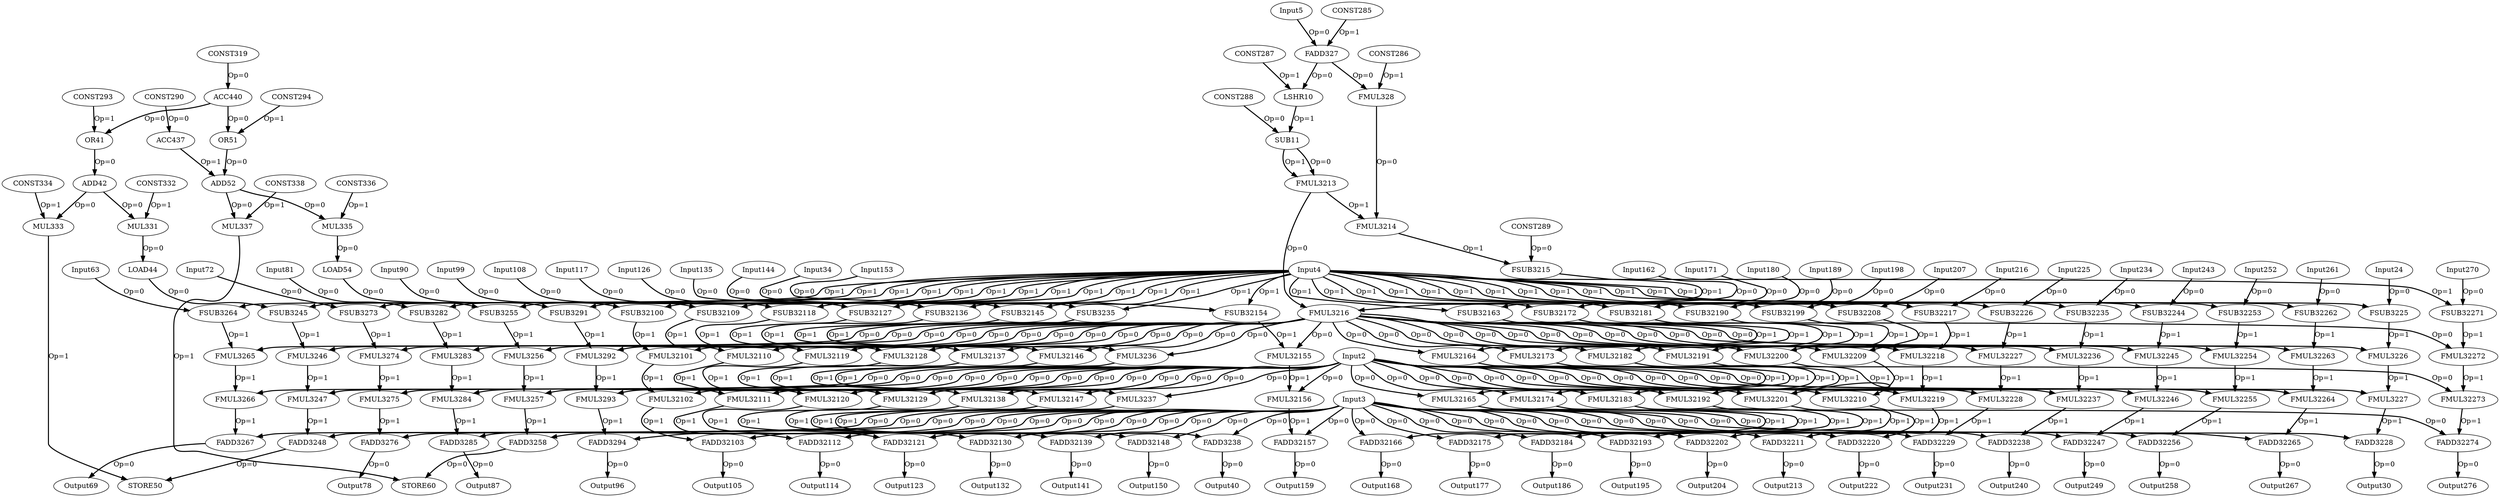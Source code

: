 Digraph G {
Input2[opcode=Input, ref_name="arg", size="0", offset="0, 0", pattern="0, 4"];
Input3[opcode=Input, ref_name="arg1", size="0", offset="0, 0", pattern="0, 4"];
Input4[opcode=Input, ref_name="arg2", size="0", offset="0, 0", pattern="0, 4"];
Input5[opcode=Input, ref_name="arg3", size="0", offset="0, 0", pattern="0, 4"];
FADD327[opcode=FADD32];
FMUL328[opcode=FMUL32];
LSHR10[opcode=LSHR];
SUB11[opcode=SUB];
FMUL3213[opcode=FMUL32];
FMUL3214[opcode=FMUL32];
FSUB3215[opcode=FSUB32];
FMUL3216[opcode=FMUL32];
Input24[opcode=Input, ref_name="arg4", size="7060", offset="0, 0", pattern="112, 4, 112, 16"];
FSUB3225[opcode=FSUB32];
FMUL3226[opcode=FMUL32];
FMUL3227[opcode=FMUL32];
FADD3228[opcode=FADD32];
Output30[opcode=Output, ref_name="arg5", size="7060", offset="0, 0", pattern="112, 4, 112, 16"];
Input34[opcode=Input, ref_name="arg4", size="7060", offset="0, 4", pattern="112, 4, 112, 16"];
FSUB3235[opcode=FSUB32];
FMUL3236[opcode=FMUL32];
FMUL3237[opcode=FMUL32];
FADD3238[opcode=FADD32];
Output40[opcode=Output, ref_name="arg5", size="7064", offset="0, 4", pattern="112, 4, 112, 16"];
OR41[opcode=OR];
ADD42[opcode=ADD];
LOAD44[opcode=LOAD, ref_name="arg4", size="7060", offset="0, 0", cycles="64"];
FSUB3245[opcode=FSUB32];
FMUL3246[opcode=FMUL32];
FMUL3247[opcode=FMUL32];
FADD3248[opcode=FADD32];
STORE50[opcode=STORE, ref_name="arg5", size="4", offset="0, 0", cycles="64"];
OR51[opcode=OR];
ADD52[opcode=ADD];
LOAD54[opcode=LOAD, ref_name="arg4", size="7060", offset="0, 0", cycles="64"];
FSUB3255[opcode=FSUB32];
FMUL3256[opcode=FMUL32];
FMUL3257[opcode=FMUL32];
FADD3258[opcode=FADD32];
STORE60[opcode=STORE, ref_name="arg5", size="4", offset="0, 0", cycles="64"];
Input63[opcode=Input, ref_name="arg4", size="7060", offset="0, 16", pattern="112, 4, 112, 16"];
FSUB3264[opcode=FSUB32];
FMUL3265[opcode=FMUL32];
FMUL3266[opcode=FMUL32];
FADD3267[opcode=FADD32];
Output69[opcode=Output, ref_name="arg5", size="7060", offset="16, 0", pattern="112, 4, 112, 16"];
Input72[opcode=Input, ref_name="arg4", size="7060", offset="0, 20", pattern="112, 4, 112, 16"];
FSUB3273[opcode=FSUB32];
FMUL3274[opcode=FMUL32];
FMUL3275[opcode=FMUL32];
FADD3276[opcode=FADD32];
Output78[opcode=Output, ref_name="arg5", size="7064", offset="16, 4", pattern="112, 4, 112, 16"];
Input81[opcode=Input, ref_name="arg4", size="7060", offset="0, 24", pattern="112, 4, 112, 16"];
FSUB3282[opcode=FSUB32];
FMUL3283[opcode=FMUL32];
FMUL3284[opcode=FMUL32];
FADD3285[opcode=FADD32];
Output87[opcode=Output, ref_name="arg5", size="7060", offset="24, 0", pattern="112, 4, 112, 16"];
Input90[opcode=Input, ref_name="arg4", size="7060", offset="0, 28", pattern="112, 4, 112, 16"];
FSUB3291[opcode=FSUB32];
FMUL3292[opcode=FMUL32];
FMUL3293[opcode=FMUL32];
FADD3294[opcode=FADD32];
Output96[opcode=Output, ref_name="arg5", size="7064", offset="24, 4", pattern="112, 4, 112, 16"];
Input99[opcode=Input, ref_name="arg4", size="7060", offset="0, 32", pattern="112, 4, 112, 16"];
FSUB32100[opcode=FSUB32];
FMUL32101[opcode=FMUL32];
FMUL32102[opcode=FMUL32];
FADD32103[opcode=FADD32];
Output105[opcode=Output, ref_name="arg5", size="7060", offset="32, 0", pattern="112, 4, 112, 16"];
Input108[opcode=Input, ref_name="arg4", size="7060", offset="0, 36", pattern="112, 4, 112, 16"];
FSUB32109[opcode=FSUB32];
FMUL32110[opcode=FMUL32];
FMUL32111[opcode=FMUL32];
FADD32112[opcode=FADD32];
Output114[opcode=Output, ref_name="arg5", size="7064", offset="32, 4", pattern="112, 4, 112, 16"];
Input117[opcode=Input, ref_name="arg4", size="7060", offset="0, 40", pattern="112, 4, 112, 16"];
FSUB32118[opcode=FSUB32];
FMUL32119[opcode=FMUL32];
FMUL32120[opcode=FMUL32];
FADD32121[opcode=FADD32];
Output123[opcode=Output, ref_name="arg5", size="7060", offset="40, 0", pattern="112, 4, 112, 16"];
Input126[opcode=Input, ref_name="arg4", size="7060", offset="0, 44", pattern="112, 4, 112, 16"];
FSUB32127[opcode=FSUB32];
FMUL32128[opcode=FMUL32];
FMUL32129[opcode=FMUL32];
FADD32130[opcode=FADD32];
Output132[opcode=Output, ref_name="arg5", size="7064", offset="40, 4", pattern="112, 4, 112, 16"];
Input135[opcode=Input, ref_name="arg4", size="7060", offset="0, 48", pattern="112, 4, 112, 16"];
FSUB32136[opcode=FSUB32];
FMUL32137[opcode=FMUL32];
FMUL32138[opcode=FMUL32];
FADD32139[opcode=FADD32];
Output141[opcode=Output, ref_name="arg5", size="7060", offset="48, 0", pattern="112, 4, 112, 16"];
Input144[opcode=Input, ref_name="arg4", size="7060", offset="0, 52", pattern="112, 4, 112, 16"];
FSUB32145[opcode=FSUB32];
FMUL32146[opcode=FMUL32];
FMUL32147[opcode=FMUL32];
FADD32148[opcode=FADD32];
Output150[opcode=Output, ref_name="arg5", size="7064", offset="48, 4", pattern="112, 4, 112, 16"];
Input153[opcode=Input, ref_name="arg4", size="7060", offset="0, 56", pattern="112, 4, 112, 16"];
FSUB32154[opcode=FSUB32];
FMUL32155[opcode=FMUL32];
FMUL32156[opcode=FMUL32];
FADD32157[opcode=FADD32];
Output159[opcode=Output, ref_name="arg5", size="7060", offset="56, 0", pattern="112, 4, 112, 16"];
Input162[opcode=Input, ref_name="arg4", size="7060", offset="0, 60", pattern="112, 4, 112, 16"];
FSUB32163[opcode=FSUB32];
FMUL32164[opcode=FMUL32];
FMUL32165[opcode=FMUL32];
FADD32166[opcode=FADD32];
Output168[opcode=Output, ref_name="arg5", size="7064", offset="56, 4", pattern="112, 4, 112, 16"];
Input171[opcode=Input, ref_name="arg4", size="7060", offset="0, 64", pattern="112, 4, 112, 16"];
FSUB32172[opcode=FSUB32];
FMUL32173[opcode=FMUL32];
FMUL32174[opcode=FMUL32];
FADD32175[opcode=FADD32];
Output177[opcode=Output, ref_name="arg5", size="7060", offset="64, 0", pattern="112, 4, 112, 16"];
Input180[opcode=Input, ref_name="arg4", size="7060", offset="0, 68", pattern="112, 4, 112, 16"];
FSUB32181[opcode=FSUB32];
FMUL32182[opcode=FMUL32];
FMUL32183[opcode=FMUL32];
FADD32184[opcode=FADD32];
Output186[opcode=Output, ref_name="arg5", size="7064", offset="64, 4", pattern="112, 4, 112, 16"];
Input189[opcode=Input, ref_name="arg4", size="7060", offset="0, 72", pattern="112, 4, 112, 16"];
FSUB32190[opcode=FSUB32];
FMUL32191[opcode=FMUL32];
FMUL32192[opcode=FMUL32];
FADD32193[opcode=FADD32];
Output195[opcode=Output, ref_name="arg5", size="7060", offset="72, 0", pattern="112, 4, 112, 16"];
Input198[opcode=Input, ref_name="arg4", size="7060", offset="0, 76", pattern="112, 4, 112, 16"];
FSUB32199[opcode=FSUB32];
FMUL32200[opcode=FMUL32];
FMUL32201[opcode=FMUL32];
FADD32202[opcode=FADD32];
Output204[opcode=Output, ref_name="arg5", size="7064", offset="72, 4", pattern="112, 4, 112, 16"];
Input207[opcode=Input, ref_name="arg4", size="7060", offset="0, 80", pattern="112, 4, 112, 16"];
FSUB32208[opcode=FSUB32];
FMUL32209[opcode=FMUL32];
FMUL32210[opcode=FMUL32];
FADD32211[opcode=FADD32];
Output213[opcode=Output, ref_name="arg5", size="7060", offset="80, 0", pattern="112, 4, 112, 16"];
Input216[opcode=Input, ref_name="arg4", size="7060", offset="0, 84", pattern="112, 4, 112, 16"];
FSUB32217[opcode=FSUB32];
FMUL32218[opcode=FMUL32];
FMUL32219[opcode=FMUL32];
FADD32220[opcode=FADD32];
Output222[opcode=Output, ref_name="arg5", size="7064", offset="80, 4", pattern="112, 4, 112, 16"];
Input225[opcode=Input, ref_name="arg4", size="7060", offset="0, 88", pattern="112, 4, 112, 16"];
FSUB32226[opcode=FSUB32];
FMUL32227[opcode=FMUL32];
FMUL32228[opcode=FMUL32];
FADD32229[opcode=FADD32];
Output231[opcode=Output, ref_name="arg5", size="7060", offset="88, 0", pattern="112, 4, 112, 16"];
Input234[opcode=Input, ref_name="arg4", size="7060", offset="0, 92", pattern="112, 4, 112, 16"];
FSUB32235[opcode=FSUB32];
FMUL32236[opcode=FMUL32];
FMUL32237[opcode=FMUL32];
FADD32238[opcode=FADD32];
Output240[opcode=Output, ref_name="arg5", size="7064", offset="88, 4", pattern="112, 4, 112, 16"];
Input243[opcode=Input, ref_name="arg4", size="7060", offset="0, 96", pattern="112, 4, 112, 16"];
FSUB32244[opcode=FSUB32];
FMUL32245[opcode=FMUL32];
FMUL32246[opcode=FMUL32];
FADD32247[opcode=FADD32];
Output249[opcode=Output, ref_name="arg5", size="7060", offset="96, 0", pattern="112, 4, 112, 16"];
Input252[opcode=Input, ref_name="arg4", size="7060", offset="0, 100", pattern="112, 4, 112, 16"];
FSUB32253[opcode=FSUB32];
FMUL32254[opcode=FMUL32];
FMUL32255[opcode=FMUL32];
FADD32256[opcode=FADD32];
Output258[opcode=Output, ref_name="arg5", size="7064", offset="96, 4", pattern="112, 4, 112, 16"];
Input261[opcode=Input, ref_name="arg4", size="7060", offset="0, 104", pattern="112, 4, 112, 16"];
FSUB32262[opcode=FSUB32];
FMUL32263[opcode=FMUL32];
FMUL32264[opcode=FMUL32];
FADD32265[opcode=FADD32];
Output267[opcode=Output, ref_name="arg5", size="7060", offset="104, 0", pattern="112, 4, 112, 16"];
Input270[opcode=Input, ref_name="arg4", size="7060", offset="0, 108", pattern="112, 4, 112, 16"];
FSUB32271[opcode=FSUB32];
FMUL32272[opcode=FMUL32];
FMUL32273[opcode=FMUL32];
FADD32274[opcode=FADD32];
Output276[opcode=Output, ref_name="arg5", size="7064", offset="104, 4", pattern="112, 4, 112, 16"];
CONST285[opcode=CONST, value=925353388];
CONST286[opcode=CONST, value=1056964608];
CONST287[opcode=CONST, value=1];
CONST288[opcode=CONST, value=1597463007];
CONST289[opcode=CONST, value=1069547520];
CONST290[opcode=CONST, value=112];
CONST293[opcode=CONST, value=2];
CONST294[opcode=CONST, value=3];
CONST319[opcode=CONST, value=28];
MUL331[opcode=MUL];
CONST332[opcode=CONST, value=4];
MUL333[opcode=MUL];
CONST334[opcode=CONST, value=4];
MUL335[opcode=MUL];
CONST336[opcode=CONST, value=4];
MUL337[opcode=MUL];
CONST338[opcode=CONST, value=4];
ACC437[opcode=ACC, acc_params="0, 16, 4, 1", acc_first=0];
ACC440[opcode=ACC, acc_params="0, 4, 1, 16", acc_first=0];
Input2 -> FMUL32273[operand = 0 ,color = black, style = bold, label = "Op=0"];
Input2 -> FMUL32264[operand = 0 ,color = black, style = bold, label = "Op=0"];
Input2 -> FMUL32255[operand = 0 ,color = black, style = bold, label = "Op=0"];
Input2 -> FMUL32246[operand = 0 ,color = black, style = bold, label = "Op=0"];
Input2 -> FMUL32237[operand = 0 ,color = black, style = bold, label = "Op=0"];
Input2 -> FMUL32228[operand = 0 ,color = black, style = bold, label = "Op=0"];
Input2 -> FMUL32219[operand = 0 ,color = black, style = bold, label = "Op=0"];
Input2 -> FMUL32210[operand = 0 ,color = black, style = bold, label = "Op=0"];
Input2 -> FMUL32201[operand = 0 ,color = black, style = bold, label = "Op=0"];
Input2 -> FMUL32192[operand = 0 ,color = black, style = bold, label = "Op=0"];
Input2 -> FMUL32183[operand = 0 ,color = black, style = bold, label = "Op=0"];
Input2 -> FMUL32174[operand = 0 ,color = black, style = bold, label = "Op=0"];
Input2 -> FMUL32165[operand = 0 ,color = black, style = bold, label = "Op=0"];
Input2 -> FMUL32156[operand = 0 ,color = black, style = bold, label = "Op=0"];
Input2 -> FMUL32147[operand = 0 ,color = black, style = bold, label = "Op=0"];
Input2 -> FMUL32138[operand = 0 ,color = black, style = bold, label = "Op=0"];
Input2 -> FMUL32129[operand = 0 ,color = black, style = bold, label = "Op=0"];
Input2 -> FMUL32120[operand = 0 ,color = black, style = bold, label = "Op=0"];
Input2 -> FMUL32111[operand = 0 ,color = black, style = bold, label = "Op=0"];
Input2 -> FMUL32102[operand = 0 ,color = black, style = bold, label = "Op=0"];
Input2 -> FMUL3293[operand = 0 ,color = black, style = bold, label = "Op=0"];
Input2 -> FMUL3284[operand = 0 ,color = black, style = bold, label = "Op=0"];
Input2 -> FMUL3275[operand = 0 ,color = black, style = bold, label = "Op=0"];
Input2 -> FMUL3266[operand = 0 ,color = black, style = bold, label = "Op=0"];
Input2 -> FMUL3257[operand = 0 ,color = black, style = bold, label = "Op=0"];
Input2 -> FMUL3247[operand = 0 ,color = black, style = bold, label = "Op=0"];
Input2 -> FMUL3237[operand = 0 ,color = black, style = bold, label = "Op=0"];
Input2 -> FMUL3227[operand = 0 ,color = black, style = bold, label = "Op=0"];
Input3 -> FADD32274[operand = 0 ,color = black, style = bold, label = "Op=0"];
Input3 -> FADD32265[operand = 0 ,color = black, style = bold, label = "Op=0"];
Input3 -> FADD32256[operand = 0 ,color = black, style = bold, label = "Op=0"];
Input3 -> FADD32247[operand = 0 ,color = black, style = bold, label = "Op=0"];
Input3 -> FADD32238[operand = 0 ,color = black, style = bold, label = "Op=0"];
Input3 -> FADD32229[operand = 0 ,color = black, style = bold, label = "Op=0"];
Input3 -> FADD32220[operand = 0 ,color = black, style = bold, label = "Op=0"];
Input3 -> FADD32211[operand = 0 ,color = black, style = bold, label = "Op=0"];
Input3 -> FADD32202[operand = 0 ,color = black, style = bold, label = "Op=0"];
Input3 -> FADD32193[operand = 0 ,color = black, style = bold, label = "Op=0"];
Input3 -> FADD32184[operand = 0 ,color = black, style = bold, label = "Op=0"];
Input3 -> FADD32175[operand = 0 ,color = black, style = bold, label = "Op=0"];
Input3 -> FADD32166[operand = 0 ,color = black, style = bold, label = "Op=0"];
Input3 -> FADD32157[operand = 0 ,color = black, style = bold, label = "Op=0"];
Input3 -> FADD32148[operand = 0 ,color = black, style = bold, label = "Op=0"];
Input3 -> FADD32139[operand = 0 ,color = black, style = bold, label = "Op=0"];
Input3 -> FADD32130[operand = 0 ,color = black, style = bold, label = "Op=0"];
Input3 -> FADD32121[operand = 0 ,color = black, style = bold, label = "Op=0"];
Input3 -> FADD32112[operand = 0 ,color = black, style = bold, label = "Op=0"];
Input3 -> FADD32103[operand = 0 ,color = black, style = bold, label = "Op=0"];
Input3 -> FADD3294[operand = 0 ,color = black, style = bold, label = "Op=0"];
Input3 -> FADD3285[operand = 0 ,color = black, style = bold, label = "Op=0"];
Input3 -> FADD3276[operand = 0 ,color = black, style = bold, label = "Op=0"];
Input3 -> FADD3267[operand = 0 ,color = black, style = bold, label = "Op=0"];
Input3 -> FADD3258[operand = 0 ,color = black, style = bold, label = "Op=0"];
Input3 -> FADD3248[operand = 0 ,color = black, style = bold, label = "Op=0"];
Input3 -> FADD3238[operand = 0 ,color = black, style = bold, label = "Op=0"];
Input3 -> FADD3228[operand = 0 ,color = black, style = bold, label = "Op=0"];
Input4 -> FSUB32271[operand = 1 ,color = black, style = bold, label = "Op=1"];
Input4 -> FSUB32262[operand = 1 ,color = black, style = bold, label = "Op=1"];
Input4 -> FSUB32253[operand = 1 ,color = black, style = bold, label = "Op=1"];
Input4 -> FSUB32244[operand = 1 ,color = black, style = bold, label = "Op=1"];
Input4 -> FSUB32235[operand = 1 ,color = black, style = bold, label = "Op=1"];
Input4 -> FSUB32226[operand = 1 ,color = black, style = bold, label = "Op=1"];
Input4 -> FSUB32217[operand = 1 ,color = black, style = bold, label = "Op=1"];
Input4 -> FSUB32208[operand = 1 ,color = black, style = bold, label = "Op=1"];
Input4 -> FSUB32199[operand = 1 ,color = black, style = bold, label = "Op=1"];
Input4 -> FSUB32190[operand = 1 ,color = black, style = bold, label = "Op=1"];
Input4 -> FSUB32181[operand = 1 ,color = black, style = bold, label = "Op=1"];
Input4 -> FSUB32172[operand = 1 ,color = black, style = bold, label = "Op=1"];
Input4 -> FSUB32163[operand = 1 ,color = black, style = bold, label = "Op=1"];
Input4 -> FSUB32154[operand = 1 ,color = black, style = bold, label = "Op=1"];
Input4 -> FSUB32145[operand = 1 ,color = black, style = bold, label = "Op=1"];
Input4 -> FSUB32136[operand = 1 ,color = black, style = bold, label = "Op=1"];
Input4 -> FSUB32127[operand = 1 ,color = black, style = bold, label = "Op=1"];
Input4 -> FSUB32118[operand = 1 ,color = black, style = bold, label = "Op=1"];
Input4 -> FSUB32109[operand = 1 ,color = black, style = bold, label = "Op=1"];
Input4 -> FSUB32100[operand = 1 ,color = black, style = bold, label = "Op=1"];
Input4 -> FSUB3291[operand = 1 ,color = black, style = bold, label = "Op=1"];
Input4 -> FSUB3282[operand = 1 ,color = black, style = bold, label = "Op=1"];
Input4 -> FSUB3273[operand = 1 ,color = black, style = bold, label = "Op=1"];
Input4 -> FSUB3264[operand = 1 ,color = black, style = bold, label = "Op=1"];
Input4 -> FSUB3255[operand = 1 ,color = black, style = bold, label = "Op=1"];
Input4 -> FSUB3245[operand = 1 ,color = black, style = bold, label = "Op=1"];
Input4 -> FSUB3235[operand = 1 ,color = black, style = bold, label = "Op=1"];
Input4 -> FSUB3225[operand = 1 ,color = black, style = bold, label = "Op=1"];
Input5 -> FADD327[operand = 0 ,color = black, style = bold, label = "Op=0"];
CONST285 -> FADD327[operand = 1 ,color = black, style = bold, label = "Op=1"];
FADD327 -> FMUL328[operand = 0 ,color = black, style = bold, label = "Op=0"];
CONST286 -> FMUL328[operand = 1 ,color = black, style = bold, label = "Op=1"];
FMUL328 -> FMUL3214[operand = 0 ,color = black, style = bold, label = "Op=0"];
CONST287 -> LSHR10[operand = 1 ,color = black, style = bold, label = "Op=1"];
LSHR10 -> SUB11[operand = 1 ,color = black, style = bold, label = "Op=1"];
CONST288 -> SUB11[operand = 0 ,color = black, style = bold, label = "Op=0"];
FMUL3213 -> FMUL3216[operand = 0 ,color = black, style = bold, label = "Op=0"];
FMUL3213 -> FMUL3214[operand = 1 ,color = black, style = bold, label = "Op=1"];
FMUL3214 -> FSUB3215[operand = 1 ,color = black, style = bold, label = "Op=1"];
CONST289 -> FSUB3215[operand = 0 ,color = black, style = bold, label = "Op=0"];
FSUB3215 -> FMUL3216[operand = 1 ,color = black, style = bold, label = "Op=1"];
FMUL3216 -> FMUL32272[operand = 0 ,color = black, style = bold, label = "Op=0"];
FMUL3216 -> FMUL32263[operand = 0 ,color = black, style = bold, label = "Op=0"];
FMUL3216 -> FMUL32254[operand = 0 ,color = black, style = bold, label = "Op=0"];
FMUL3216 -> FMUL32245[operand = 0 ,color = black, style = bold, label = "Op=0"];
FMUL3216 -> FMUL32236[operand = 0 ,color = black, style = bold, label = "Op=0"];
FMUL3216 -> FMUL32227[operand = 0 ,color = black, style = bold, label = "Op=0"];
FMUL3216 -> FMUL32218[operand = 0 ,color = black, style = bold, label = "Op=0"];
FMUL3216 -> FMUL32209[operand = 0 ,color = black, style = bold, label = "Op=0"];
FMUL3216 -> FMUL32200[operand = 0 ,color = black, style = bold, label = "Op=0"];
FMUL3216 -> FMUL32191[operand = 0 ,color = black, style = bold, label = "Op=0"];
FMUL3216 -> FMUL32182[operand = 0 ,color = black, style = bold, label = "Op=0"];
FMUL3216 -> FMUL32173[operand = 0 ,color = black, style = bold, label = "Op=0"];
FMUL3216 -> FMUL32164[operand = 0 ,color = black, style = bold, label = "Op=0"];
FMUL3216 -> FMUL32155[operand = 0 ,color = black, style = bold, label = "Op=0"];
FMUL3216 -> FMUL32146[operand = 0 ,color = black, style = bold, label = "Op=0"];
FMUL3216 -> FMUL32137[operand = 0 ,color = black, style = bold, label = "Op=0"];
FMUL3216 -> FMUL32128[operand = 0 ,color = black, style = bold, label = "Op=0"];
FMUL3216 -> FMUL32119[operand = 0 ,color = black, style = bold, label = "Op=0"];
FMUL3216 -> FMUL32110[operand = 0 ,color = black, style = bold, label = "Op=0"];
FMUL3216 -> FMUL32101[operand = 0 ,color = black, style = bold, label = "Op=0"];
FMUL3216 -> FMUL3292[operand = 0 ,color = black, style = bold, label = "Op=0"];
FMUL3216 -> FMUL3283[operand = 0 ,color = black, style = bold, label = "Op=0"];
FMUL3216 -> FMUL3274[operand = 0 ,color = black, style = bold, label = "Op=0"];
FMUL3216 -> FMUL3265[operand = 0 ,color = black, style = bold, label = "Op=0"];
FMUL3216 -> FMUL3256[operand = 0 ,color = black, style = bold, label = "Op=0"];
FMUL3216 -> FMUL3246[operand = 0 ,color = black, style = bold, label = "Op=0"];
FMUL3216 -> FMUL3236[operand = 0 ,color = black, style = bold, label = "Op=0"];
FMUL3216 -> FMUL3226[operand = 0 ,color = black, style = bold, label = "Op=0"];
Input24 -> FSUB3225[operand = 0 ,color = black, style = bold, label = "Op=0"];
FSUB3225 -> FMUL3226[operand = 1 ,color = black, style = bold, label = "Op=1"];
FMUL3226 -> FMUL3227[operand = 1 ,color = black, style = bold, label = "Op=1"];
FMUL3227 -> FADD3228[operand = 1 ,color = black, style = bold, label = "Op=1"];
FADD3228 -> Output30[operand = 0 ,color = black, style = bold, label = "Op=0"];
Input34 -> FSUB3235[operand = 0 ,color = black, style = bold, label = "Op=0"];
FSUB3235 -> FMUL3236[operand = 1 ,color = black, style = bold, label = "Op=1"];
FMUL3236 -> FMUL3237[operand = 1 ,color = black, style = bold, label = "Op=1"];
FMUL3237 -> FADD3238[operand = 1 ,color = black, style = bold, label = "Op=1"];
FADD3238 -> Output40[operand = 0 ,color = black, style = bold, label = "Op=0"];
CONST293 -> OR41[operand = 1 ,color = black, style = bold, label = "Op=1"];
OR41 -> ADD42[operand = 0 ,color = black, style = bold, label = "Op=0"];
LOAD44 -> FSUB3245[operand = 0 ,color = black, style = bold, label = "Op=0"];
FSUB3245 -> FMUL3246[operand = 1 ,color = black, style = bold, label = "Op=1"];
FMUL3246 -> FMUL3247[operand = 1 ,color = black, style = bold, label = "Op=1"];
FMUL3247 -> FADD3248[operand = 1 ,color = black, style = bold, label = "Op=1"];
FADD3248 -> STORE50[operand = 0 ,color = black, style = bold, label = "Op=0"];
CONST294 -> OR51[operand = 1 ,color = black, style = bold, label = "Op=1"];
OR51 -> ADD52[operand = 0 ,color = black, style = bold, label = "Op=0"];
LOAD54 -> FSUB3255[operand = 0 ,color = black, style = bold, label = "Op=0"];
FSUB3255 -> FMUL3256[operand = 1 ,color = black, style = bold, label = "Op=1"];
FMUL3256 -> FMUL3257[operand = 1 ,color = black, style = bold, label = "Op=1"];
FMUL3257 -> FADD3258[operand = 1 ,color = black, style = bold, label = "Op=1"];
FADD3258 -> STORE60[operand = 0 ,color = black, style = bold, label = "Op=0"];
Input63 -> FSUB3264[operand = 0 ,color = black, style = bold, label = "Op=0"];
FSUB3264 -> FMUL3265[operand = 1 ,color = black, style = bold, label = "Op=1"];
FMUL3265 -> FMUL3266[operand = 1 ,color = black, style = bold, label = "Op=1"];
FMUL3266 -> FADD3267[operand = 1 ,color = black, style = bold, label = "Op=1"];
FADD3267 -> Output69[operand = 0 ,color = black, style = bold, label = "Op=0"];
Input72 -> FSUB3273[operand = 0 ,color = black, style = bold, label = "Op=0"];
FSUB3273 -> FMUL3274[operand = 1 ,color = black, style = bold, label = "Op=1"];
FMUL3274 -> FMUL3275[operand = 1 ,color = black, style = bold, label = "Op=1"];
FMUL3275 -> FADD3276[operand = 1 ,color = black, style = bold, label = "Op=1"];
FADD3276 -> Output78[operand = 0 ,color = black, style = bold, label = "Op=0"];
Input81 -> FSUB3282[operand = 0 ,color = black, style = bold, label = "Op=0"];
FSUB3282 -> FMUL3283[operand = 1 ,color = black, style = bold, label = "Op=1"];
FMUL3283 -> FMUL3284[operand = 1 ,color = black, style = bold, label = "Op=1"];
FMUL3284 -> FADD3285[operand = 1 ,color = black, style = bold, label = "Op=1"];
FADD3285 -> Output87[operand = 0 ,color = black, style = bold, label = "Op=0"];
Input90 -> FSUB3291[operand = 0 ,color = black, style = bold, label = "Op=0"];
FSUB3291 -> FMUL3292[operand = 1 ,color = black, style = bold, label = "Op=1"];
FMUL3292 -> FMUL3293[operand = 1 ,color = black, style = bold, label = "Op=1"];
FMUL3293 -> FADD3294[operand = 1 ,color = black, style = bold, label = "Op=1"];
FADD3294 -> Output96[operand = 0 ,color = black, style = bold, label = "Op=0"];
Input99 -> FSUB32100[operand = 0 ,color = black, style = bold, label = "Op=0"];
FSUB32100 -> FMUL32101[operand = 1 ,color = black, style = bold, label = "Op=1"];
FMUL32101 -> FMUL32102[operand = 1 ,color = black, style = bold, label = "Op=1"];
FMUL32102 -> FADD32103[operand = 1 ,color = black, style = bold, label = "Op=1"];
FADD32103 -> Output105[operand = 0 ,color = black, style = bold, label = "Op=0"];
Input108 -> FSUB32109[operand = 0 ,color = black, style = bold, label = "Op=0"];
FSUB32109 -> FMUL32110[operand = 1 ,color = black, style = bold, label = "Op=1"];
FMUL32110 -> FMUL32111[operand = 1 ,color = black, style = bold, label = "Op=1"];
FMUL32111 -> FADD32112[operand = 1 ,color = black, style = bold, label = "Op=1"];
FADD32112 -> Output114[operand = 0 ,color = black, style = bold, label = "Op=0"];
Input117 -> FSUB32118[operand = 0 ,color = black, style = bold, label = "Op=0"];
FSUB32118 -> FMUL32119[operand = 1 ,color = black, style = bold, label = "Op=1"];
FMUL32119 -> FMUL32120[operand = 1 ,color = black, style = bold, label = "Op=1"];
FMUL32120 -> FADD32121[operand = 1 ,color = black, style = bold, label = "Op=1"];
FADD32121 -> Output123[operand = 0 ,color = black, style = bold, label = "Op=0"];
Input126 -> FSUB32127[operand = 0 ,color = black, style = bold, label = "Op=0"];
FSUB32127 -> FMUL32128[operand = 1 ,color = black, style = bold, label = "Op=1"];
FMUL32128 -> FMUL32129[operand = 1 ,color = black, style = bold, label = "Op=1"];
FMUL32129 -> FADD32130[operand = 1 ,color = black, style = bold, label = "Op=1"];
FADD32130 -> Output132[operand = 0 ,color = black, style = bold, label = "Op=0"];
Input135 -> FSUB32136[operand = 0 ,color = black, style = bold, label = "Op=0"];
FSUB32136 -> FMUL32137[operand = 1 ,color = black, style = bold, label = "Op=1"];
FMUL32137 -> FMUL32138[operand = 1 ,color = black, style = bold, label = "Op=1"];
FMUL32138 -> FADD32139[operand = 1 ,color = black, style = bold, label = "Op=1"];
FADD32139 -> Output141[operand = 0 ,color = black, style = bold, label = "Op=0"];
Input144 -> FSUB32145[operand = 0 ,color = black, style = bold, label = "Op=0"];
FSUB32145 -> FMUL32146[operand = 1 ,color = black, style = bold, label = "Op=1"];
FMUL32146 -> FMUL32147[operand = 1 ,color = black, style = bold, label = "Op=1"];
FMUL32147 -> FADD32148[operand = 1 ,color = black, style = bold, label = "Op=1"];
FADD32148 -> Output150[operand = 0 ,color = black, style = bold, label = "Op=0"];
Input153 -> FSUB32154[operand = 0 ,color = black, style = bold, label = "Op=0"];
FSUB32154 -> FMUL32155[operand = 1 ,color = black, style = bold, label = "Op=1"];
FMUL32155 -> FMUL32156[operand = 1 ,color = black, style = bold, label = "Op=1"];
FMUL32156 -> FADD32157[operand = 1 ,color = black, style = bold, label = "Op=1"];
FADD32157 -> Output159[operand = 0 ,color = black, style = bold, label = "Op=0"];
Input162 -> FSUB32163[operand = 0 ,color = black, style = bold, label = "Op=0"];
FSUB32163 -> FMUL32164[operand = 1 ,color = black, style = bold, label = "Op=1"];
FMUL32164 -> FMUL32165[operand = 1 ,color = black, style = bold, label = "Op=1"];
FMUL32165 -> FADD32166[operand = 1 ,color = black, style = bold, label = "Op=1"];
FADD32166 -> Output168[operand = 0 ,color = black, style = bold, label = "Op=0"];
Input171 -> FSUB32172[operand = 0 ,color = black, style = bold, label = "Op=0"];
FSUB32172 -> FMUL32173[operand = 1 ,color = black, style = bold, label = "Op=1"];
FMUL32173 -> FMUL32174[operand = 1 ,color = black, style = bold, label = "Op=1"];
FMUL32174 -> FADD32175[operand = 1 ,color = black, style = bold, label = "Op=1"];
FADD32175 -> Output177[operand = 0 ,color = black, style = bold, label = "Op=0"];
Input180 -> FSUB32181[operand = 0 ,color = black, style = bold, label = "Op=0"];
FSUB32181 -> FMUL32182[operand = 1 ,color = black, style = bold, label = "Op=1"];
FMUL32182 -> FMUL32183[operand = 1 ,color = black, style = bold, label = "Op=1"];
FMUL32183 -> FADD32184[operand = 1 ,color = black, style = bold, label = "Op=1"];
FADD32184 -> Output186[operand = 0 ,color = black, style = bold, label = "Op=0"];
Input189 -> FSUB32190[operand = 0 ,color = black, style = bold, label = "Op=0"];
FSUB32190 -> FMUL32191[operand = 1 ,color = black, style = bold, label = "Op=1"];
FMUL32191 -> FMUL32192[operand = 1 ,color = black, style = bold, label = "Op=1"];
FMUL32192 -> FADD32193[operand = 1 ,color = black, style = bold, label = "Op=1"];
FADD32193 -> Output195[operand = 0 ,color = black, style = bold, label = "Op=0"];
Input198 -> FSUB32199[operand = 0 ,color = black, style = bold, label = "Op=0"];
FSUB32199 -> FMUL32200[operand = 1 ,color = black, style = bold, label = "Op=1"];
FMUL32200 -> FMUL32201[operand = 1 ,color = black, style = bold, label = "Op=1"];
FMUL32201 -> FADD32202[operand = 1 ,color = black, style = bold, label = "Op=1"];
FADD32202 -> Output204[operand = 0 ,color = black, style = bold, label = "Op=0"];
Input207 -> FSUB32208[operand = 0 ,color = black, style = bold, label = "Op=0"];
FSUB32208 -> FMUL32209[operand = 1 ,color = black, style = bold, label = "Op=1"];
FMUL32209 -> FMUL32210[operand = 1 ,color = black, style = bold, label = "Op=1"];
FMUL32210 -> FADD32211[operand = 1 ,color = black, style = bold, label = "Op=1"];
FADD32211 -> Output213[operand = 0 ,color = black, style = bold, label = "Op=0"];
Input216 -> FSUB32217[operand = 0 ,color = black, style = bold, label = "Op=0"];
FSUB32217 -> FMUL32218[operand = 1 ,color = black, style = bold, label = "Op=1"];
FMUL32218 -> FMUL32219[operand = 1 ,color = black, style = bold, label = "Op=1"];
FMUL32219 -> FADD32220[operand = 1 ,color = black, style = bold, label = "Op=1"];
FADD32220 -> Output222[operand = 0 ,color = black, style = bold, label = "Op=0"];
Input225 -> FSUB32226[operand = 0 ,color = black, style = bold, label = "Op=0"];
FSUB32226 -> FMUL32227[operand = 1 ,color = black, style = bold, label = "Op=1"];
FMUL32227 -> FMUL32228[operand = 1 ,color = black, style = bold, label = "Op=1"];
FMUL32228 -> FADD32229[operand = 1 ,color = black, style = bold, label = "Op=1"];
FADD32229 -> Output231[operand = 0 ,color = black, style = bold, label = "Op=0"];
Input234 -> FSUB32235[operand = 0 ,color = black, style = bold, label = "Op=0"];
FSUB32235 -> FMUL32236[operand = 1 ,color = black, style = bold, label = "Op=1"];
FMUL32236 -> FMUL32237[operand = 1 ,color = black, style = bold, label = "Op=1"];
FMUL32237 -> FADD32238[operand = 1 ,color = black, style = bold, label = "Op=1"];
FADD32238 -> Output240[operand = 0 ,color = black, style = bold, label = "Op=0"];
Input243 -> FSUB32244[operand = 0 ,color = black, style = bold, label = "Op=0"];
FSUB32244 -> FMUL32245[operand = 1 ,color = black, style = bold, label = "Op=1"];
FMUL32245 -> FMUL32246[operand = 1 ,color = black, style = bold, label = "Op=1"];
FMUL32246 -> FADD32247[operand = 1 ,color = black, style = bold, label = "Op=1"];
FADD32247 -> Output249[operand = 0 ,color = black, style = bold, label = "Op=0"];
Input252 -> FSUB32253[operand = 0 ,color = black, style = bold, label = "Op=0"];
FSUB32253 -> FMUL32254[operand = 1 ,color = black, style = bold, label = "Op=1"];
FMUL32254 -> FMUL32255[operand = 1 ,color = black, style = bold, label = "Op=1"];
FMUL32255 -> FADD32256[operand = 1 ,color = black, style = bold, label = "Op=1"];
FADD32256 -> Output258[operand = 0 ,color = black, style = bold, label = "Op=0"];
Input261 -> FSUB32262[operand = 0 ,color = black, style = bold, label = "Op=0"];
FSUB32262 -> FMUL32263[operand = 1 ,color = black, style = bold, label = "Op=1"];
FMUL32263 -> FMUL32264[operand = 1 ,color = black, style = bold, label = "Op=1"];
FMUL32264 -> FADD32265[operand = 1 ,color = black, style = bold, label = "Op=1"];
FADD32265 -> Output267[operand = 0 ,color = black, style = bold, label = "Op=0"];
Input270 -> FSUB32271[operand = 0 ,color = black, style = bold, label = "Op=0"];
FSUB32271 -> FMUL32272[operand = 1 ,color = black, style = bold, label = "Op=1"];
FMUL32272 -> FMUL32273[operand = 1 ,color = black, style = bold, label = "Op=1"];
FMUL32273 -> FADD32274[operand = 1 ,color = black, style = bold, label = "Op=1"];
FADD32274 -> Output276[operand = 0 ,color = black, style = bold, label = "Op=0"];
ADD42 -> MUL331[operand = 0 ,color = black, style = bold, label = "Op=0"];
CONST332 -> MUL331[operand = 1 ,color = black, style = bold, label = "Op=1"];
MUL331 -> LOAD44[operand = 0 ,color = black, style = bold, label = "Op=0"];
ADD42 -> MUL333[operand = 0 ,color = black, style = bold, label = "Op=0"];
CONST334 -> MUL333[operand = 1 ,color = black, style = bold, label = "Op=1"];
MUL333 -> STORE50[operand = 1 ,color = black, style = bold, label = "Op=1"];
ADD52 -> MUL335[operand = 0 ,color = black, style = bold, label = "Op=0"];
CONST336 -> MUL335[operand = 1 ,color = black, style = bold, label = "Op=1"];
MUL335 -> LOAD54[operand = 0 ,color = black, style = bold, label = "Op=0"];
ADD52 -> MUL337[operand = 0 ,color = black, style = bold, label = "Op=0"];
CONST338 -> MUL337[operand = 1 ,color = black, style = bold, label = "Op=1"];
MUL337 -> STORE60[operand = 1 ,color = black, style = bold, label = "Op=1"];
ACC440 -> OR51[operand = 0 ,color = black, style = bold, label = "Op=0"];
ACC440 -> OR41[operand = 0 ,color = black, style = bold, label = "Op=0"];
CONST290 -> ACC437[operand = 0 ,color = black, style = bold, label = "Op=0"];
CONST319 -> ACC440[operand = 0 ,color = black, style = bold, label = "Op=0"];
FADD327 -> LSHR10[operand = 0 ,color = black, style = bold, label = "Op=0"];
SUB11 -> FMUL3213[operand = 1 ,color = black, style = bold, label = "Op=1"];
SUB11 -> FMUL3213[operand = 0 ,color = black, style = bold, label = "Op=0"];
ACC437 -> ADD52[operand = 1 ,color = black, style = bold, label = "Op=1"];
}
